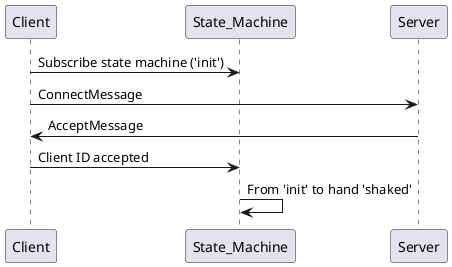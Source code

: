 @startuml
Client -> State_Machine: Subscribe state machine ('init')
Client -> Server: ConnectMessage
Server -> Client: AcceptMessage
Client -> State_Machine: Client ID accepted
State_Machine -> State_Machine: From 'init' to hand 'shaked'
@enduml